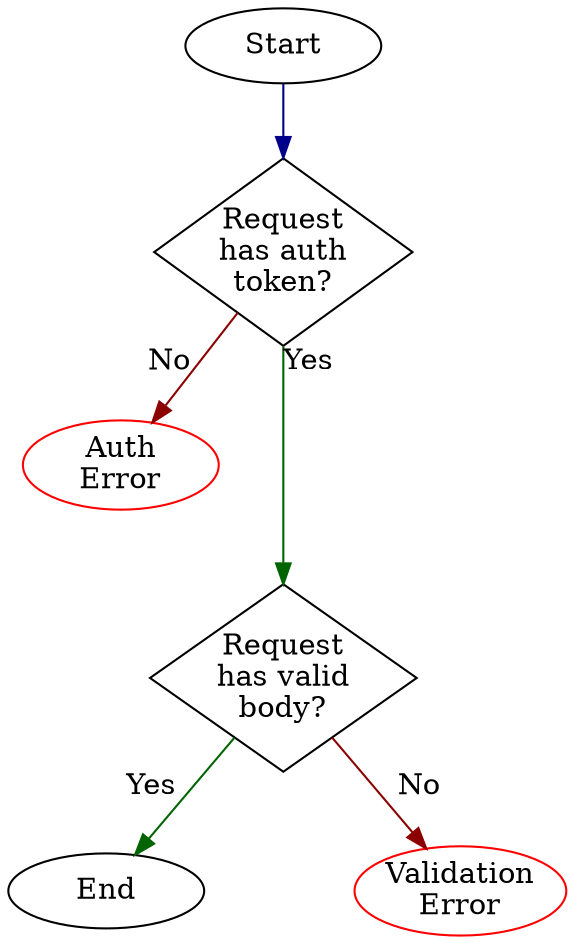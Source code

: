 digraph {
  graph [nodesep=1, splines=line]
  node  [margin=0, shape=rect, width=1.3]
  edge  [color=darkblue]


  //
  // Nodes
  //

  // End Nodes
  {
    node [shape=oval]

    Start
    End

    AuthError       [label="Auth\nError", color=red]
    ValidationError [label="Validation\nError", color=red]
  }

  RequestHasAuthToken [label="Request\nhas auth\ntoken?", shape=diamond]
  RequestHasBody      [label="Request\nhas valid\nbody?", shape=diamond]


  //
  // Edges
  //

  Start               -> RequestHasAuthToken

  RequestHasAuthToken -> RequestHasBody  [taillabel="Yes", color=darkgreen]
  RequestHasAuthToken -> AuthError       [taillabel="\nNo     ", color=darkred]

  RequestHasBody      -> End             [taillabel="\nYes      ", color=darkgreen]
  RequestHasBody      -> ValidationError [taillabel="\n       No", color=darkred]


  //
  // Formatting
  //

  {
    edge [style=invis]

    AuthError -> RequestHasBody
  }
}